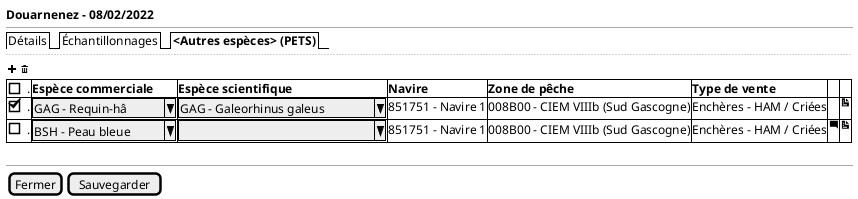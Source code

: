 @startsalt
{
  <b>Douarnenez - 08/02/2022
  --
  {/  Détails | Échantillonnages | <b><Autres espèces> (PETS)}
  ..
  { <&plus> <&trash> }

	{#

      [].| <b>Espèce commerciale | <b>Espèce scientifique  | <b>Navire | <b>Zone de pêche| <b>Type de vente | . | .
      [X]. | ^GAG - Requin-hâ ^ | ^GAG - Galeorhinus galeus^ | 851751 - Navire 1 | 008B00 - CIEM VIIIb (Sud Gascogne) | Enchères - HAM / Criées | . | <&document>
      []. | ^BSH - Peau bleue^ | ^                        ^ | 851751 - Navire 1 | 008B00 - CIEM VIIIb (Sud Gascogne) | Enchères - HAM / Criées | <&comment-square> | <&document>
    }
    .
  --


  {
    [Fermer] | [Sauvegarder]
  }
}
@endsalt

